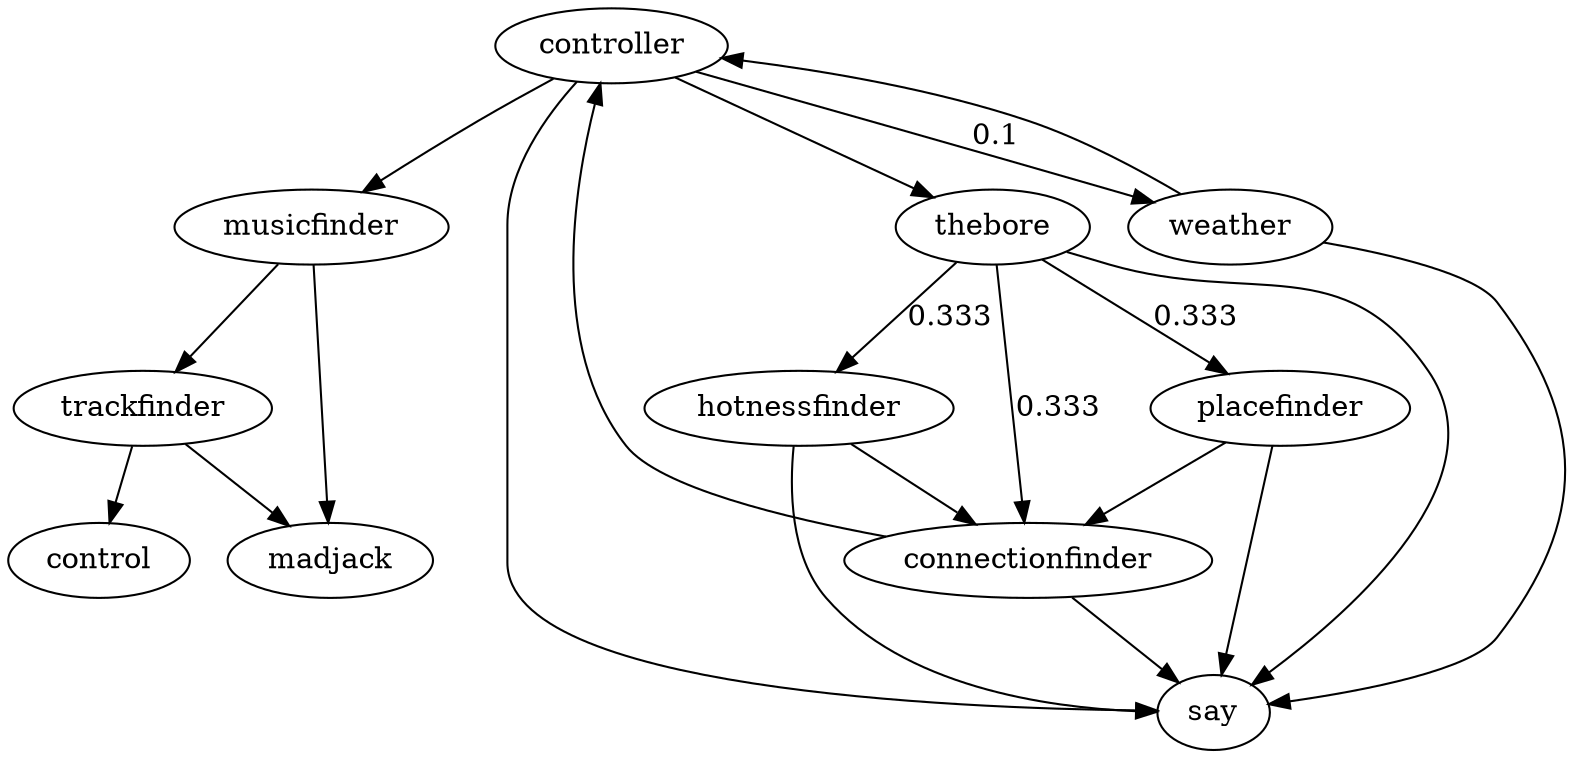 digraph G { 
  controller -> musicfinder;
  controller -> thebore;
  controller -> weather [label=0.1];
  
  weather->controller;
  
  thebore -> hotnessfinder [label=0.333];
  thebore -> placefinder [label=0.333];
  thebore -> connectionfinder [label=0.333];
  
  placefinder -> connectionfinder;
  hotnessfinder -> connectionfinder;
  
  connectionfinder -> controller;
  
  controller -> say;
  thebore -> say;
  placefinder -> say;
  hotnessfinder -> say;
  weather -> say;
  connectionfinder -> say;
  
  trackfinder -> control;
  
  musicfinder -> trackfinder;
  trackfinder -> madjack;
  musicfinder -> madjack;
}